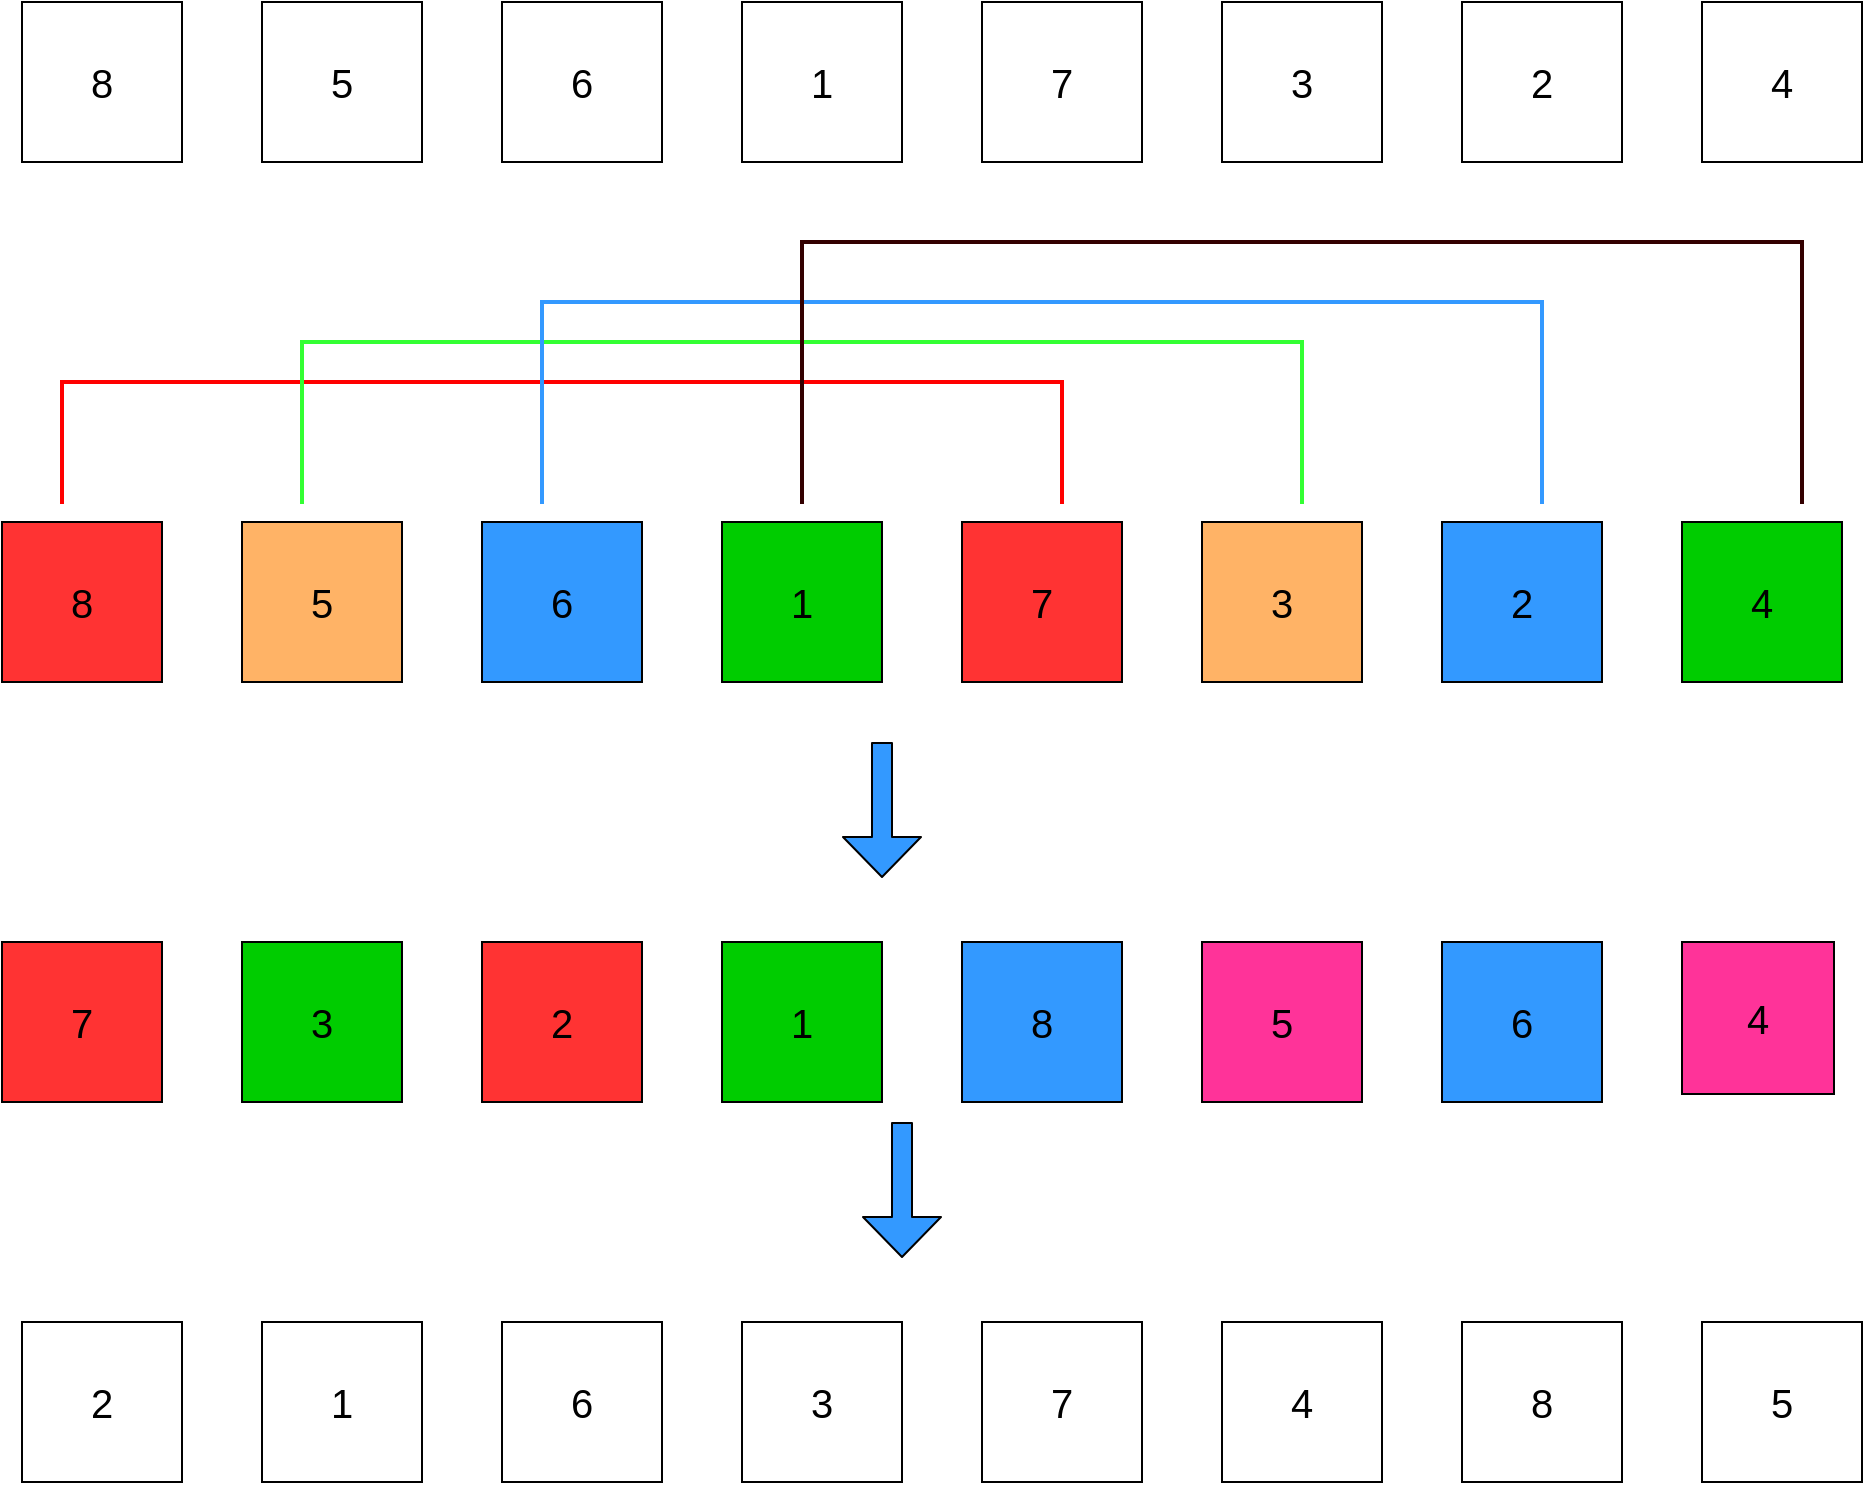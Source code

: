 <mxfile version="14.3.0" type="device"><diagram id="oKs8b1fvJ8eKD7lb-yG4" name="希尔排序"><mxGraphModel dx="1327" dy="762" grid="1" gridSize="10" guides="1" tooltips="1" connect="1" arrows="1" fold="1" page="1" pageScale="1" pageWidth="827" pageHeight="1169" math="0" shadow="0"><root><mxCell id="0"/><mxCell id="1" parent="0"/><mxCell id="gDcSpww4dUMfSAVSlQH3-27" value="8" style="whiteSpace=wrap;html=1;aspect=fixed;fontSize=20;" parent="1" vertex="1"><mxGeometry x="80" y="44" width="80" height="80" as="geometry"/></mxCell><mxCell id="gDcSpww4dUMfSAVSlQH3-28" value="5" style="whiteSpace=wrap;html=1;aspect=fixed;fontSize=20;" parent="1" vertex="1"><mxGeometry x="200" y="44" width="80" height="80" as="geometry"/></mxCell><mxCell id="gDcSpww4dUMfSAVSlQH3-29" value="6" style="whiteSpace=wrap;html=1;aspect=fixed;fontSize=20;" parent="1" vertex="1"><mxGeometry x="320" y="44" width="80" height="80" as="geometry"/></mxCell><mxCell id="gDcSpww4dUMfSAVSlQH3-30" value="1" style="whiteSpace=wrap;html=1;aspect=fixed;fontSize=20;" parent="1" vertex="1"><mxGeometry x="440" y="44" width="80" height="80" as="geometry"/></mxCell><mxCell id="gDcSpww4dUMfSAVSlQH3-31" value="7" style="whiteSpace=wrap;html=1;aspect=fixed;fontSize=20;" parent="1" vertex="1"><mxGeometry x="560" y="44" width="80" height="80" as="geometry"/></mxCell><mxCell id="gDcSpww4dUMfSAVSlQH3-32" value="3" style="whiteSpace=wrap;html=1;aspect=fixed;fontSize=20;" parent="1" vertex="1"><mxGeometry x="680" y="44" width="80" height="80" as="geometry"/></mxCell><mxCell id="gDcSpww4dUMfSAVSlQH3-33" value="2" style="whiteSpace=wrap;html=1;aspect=fixed;fontSize=20;" parent="1" vertex="1"><mxGeometry x="800" y="44" width="80" height="80" as="geometry"/></mxCell><mxCell id="gDcSpww4dUMfSAVSlQH3-34" value="4" style="whiteSpace=wrap;html=1;aspect=fixed;fontSize=20;" parent="1" vertex="1"><mxGeometry x="920" y="44" width="80" height="80" as="geometry"/></mxCell><mxCell id="gDcSpww4dUMfSAVSlQH3-35" value="8" style="whiteSpace=wrap;html=1;aspect=fixed;fontSize=20;fillColor=#FF3333;" parent="1" vertex="1"><mxGeometry x="70" y="304" width="80" height="80" as="geometry"/></mxCell><mxCell id="gDcSpww4dUMfSAVSlQH3-36" value="5" style="whiteSpace=wrap;html=1;aspect=fixed;fontSize=20;fillColor=#FFB366;" parent="1" vertex="1"><mxGeometry x="190" y="304" width="80" height="80" as="geometry"/></mxCell><mxCell id="gDcSpww4dUMfSAVSlQH3-37" value="6" style="whiteSpace=wrap;html=1;aspect=fixed;fontSize=20;fillColor=#3399FF;" parent="1" vertex="1"><mxGeometry x="310" y="304" width="80" height="80" as="geometry"/></mxCell><mxCell id="gDcSpww4dUMfSAVSlQH3-38" value="1" style="whiteSpace=wrap;html=1;aspect=fixed;fontSize=20;fillColor=#00CC00;" parent="1" vertex="1"><mxGeometry x="430" y="304" width="80" height="80" as="geometry"/></mxCell><mxCell id="gDcSpww4dUMfSAVSlQH3-39" value="7" style="whiteSpace=wrap;html=1;aspect=fixed;fontSize=20;fillColor=#FF3333;" parent="1" vertex="1"><mxGeometry x="550" y="304" width="80" height="80" as="geometry"/></mxCell><mxCell id="gDcSpww4dUMfSAVSlQH3-40" value="3" style="whiteSpace=wrap;html=1;aspect=fixed;fontSize=20;fillColor=#FFB366;" parent="1" vertex="1"><mxGeometry x="670" y="304" width="80" height="80" as="geometry"/></mxCell><mxCell id="gDcSpww4dUMfSAVSlQH3-41" value="2" style="whiteSpace=wrap;html=1;aspect=fixed;fontSize=20;fillColor=#3399FF;" parent="1" vertex="1"><mxGeometry x="790" y="304" width="80" height="80" as="geometry"/></mxCell><mxCell id="gDcSpww4dUMfSAVSlQH3-42" value="4" style="whiteSpace=wrap;html=1;aspect=fixed;fontSize=20;fillColor=#00CC00;" parent="1" vertex="1"><mxGeometry x="910" y="304" width="80" height="80" as="geometry"/></mxCell><mxCell id="gDcSpww4dUMfSAVSlQH3-46" value="" style="shape=partialRectangle;whiteSpace=wrap;html=1;bottom=1;right=1;left=1;top=0;fillColor=none;routingCenterX=-0.5;fontSize=20;direction=west;fontColor=#FF0000;strokeColor=#FF0000;strokeWidth=2;" parent="1" vertex="1"><mxGeometry x="100" y="234" width="500" height="60" as="geometry"/></mxCell><mxCell id="gDcSpww4dUMfSAVSlQH3-47" value="" style="shape=partialRectangle;whiteSpace=wrap;html=1;bottom=1;right=1;left=1;top=0;fillColor=none;routingCenterX=-0.5;fontSize=20;direction=west;fontColor=#FF0000;strokeWidth=2;strokeColor=#33FF33;" parent="1" vertex="1"><mxGeometry x="220" y="214" width="500" height="80" as="geometry"/></mxCell><mxCell id="gDcSpww4dUMfSAVSlQH3-48" value="" style="shape=partialRectangle;whiteSpace=wrap;html=1;bottom=1;right=1;left=1;top=0;fillColor=none;routingCenterX=-0.5;fontSize=20;direction=west;fontColor=#FF0000;strokeWidth=2;strokeColor=#3399FF;" parent="1" vertex="1"><mxGeometry x="340" y="194" width="500" height="100" as="geometry"/></mxCell><mxCell id="gDcSpww4dUMfSAVSlQH3-50" value="" style="shape=partialRectangle;whiteSpace=wrap;html=1;bottom=1;right=1;left=1;top=0;fillColor=none;routingCenterX=-0.5;fontSize=20;direction=west;fontColor=#FF0000;strokeWidth=2;strokeColor=#330000;" parent="1" vertex="1"><mxGeometry x="470" y="164" width="500" height="130" as="geometry"/></mxCell><mxCell id="gDcSpww4dUMfSAVSlQH3-51" value="7" style="whiteSpace=wrap;html=1;aspect=fixed;fontSize=20;fillColor=#FF3333;" parent="1" vertex="1"><mxGeometry x="70" y="514" width="80" height="80" as="geometry"/></mxCell><mxCell id="gDcSpww4dUMfSAVSlQH3-52" value="3" style="whiteSpace=wrap;html=1;aspect=fixed;fontSize=20;fillColor=#00CC00;" parent="1" vertex="1"><mxGeometry x="190" y="514" width="80" height="80" as="geometry"/></mxCell><mxCell id="gDcSpww4dUMfSAVSlQH3-53" value="2" style="whiteSpace=wrap;html=1;aspect=fixed;fontSize=20;fillColor=#FF3333;" parent="1" vertex="1"><mxGeometry x="310" y="514" width="80" height="80" as="geometry"/></mxCell><mxCell id="gDcSpww4dUMfSAVSlQH3-54" value="1" style="whiteSpace=wrap;html=1;aspect=fixed;fontSize=20;fillColor=#00CC00;" parent="1" vertex="1"><mxGeometry x="430" y="514" width="80" height="80" as="geometry"/></mxCell><mxCell id="gDcSpww4dUMfSAVSlQH3-55" value="8" style="whiteSpace=wrap;html=1;aspect=fixed;fontSize=20;fillColor=#3399FF;" parent="1" vertex="1"><mxGeometry x="550" y="514" width="80" height="80" as="geometry"/></mxCell><mxCell id="gDcSpww4dUMfSAVSlQH3-56" value="5" style="whiteSpace=wrap;html=1;aspect=fixed;fontSize=20;fillColor=#FF3399;" parent="1" vertex="1"><mxGeometry x="670" y="514" width="80" height="80" as="geometry"/></mxCell><mxCell id="gDcSpww4dUMfSAVSlQH3-57" value="6" style="whiteSpace=wrap;html=1;aspect=fixed;fontSize=20;fillColor=#3399FF;" parent="1" vertex="1"><mxGeometry x="790" y="514" width="80" height="80" as="geometry"/></mxCell><mxCell id="gDcSpww4dUMfSAVSlQH3-58" value="4" style="whiteSpace=wrap;html=1;aspect=fixed;fontSize=20;fillColor=#FF3399;" parent="1" vertex="1"><mxGeometry x="910" y="514" width="76" height="76" as="geometry"/></mxCell><mxCell id="gDcSpww4dUMfSAVSlQH3-63" value="" style="shape=flexArrow;endArrow=classic;html=1;fontSize=20;fontColor=#FF0000;endWidth=28;endSize=6.33;fillColor=#3399FF;" parent="1" edge="1"><mxGeometry width="50" height="50" relative="1" as="geometry"><mxPoint x="510" y="414" as="sourcePoint"/><mxPoint x="510" y="482" as="targetPoint"/></mxGeometry></mxCell><mxCell id="gDcSpww4dUMfSAVSlQH3-64" value="2" style="whiteSpace=wrap;html=1;aspect=fixed;fontSize=20;" parent="1" vertex="1"><mxGeometry x="80" y="704" width="80" height="80" as="geometry"/></mxCell><mxCell id="gDcSpww4dUMfSAVSlQH3-65" value="1" style="whiteSpace=wrap;html=1;aspect=fixed;fontSize=20;" parent="1" vertex="1"><mxGeometry x="200" y="704" width="80" height="80" as="geometry"/></mxCell><mxCell id="gDcSpww4dUMfSAVSlQH3-66" value="6" style="whiteSpace=wrap;html=1;aspect=fixed;fontSize=20;" parent="1" vertex="1"><mxGeometry x="320" y="704" width="80" height="80" as="geometry"/></mxCell><mxCell id="gDcSpww4dUMfSAVSlQH3-67" value="3" style="whiteSpace=wrap;html=1;aspect=fixed;fontSize=20;" parent="1" vertex="1"><mxGeometry x="440" y="704" width="80" height="80" as="geometry"/></mxCell><mxCell id="gDcSpww4dUMfSAVSlQH3-68" value="7" style="whiteSpace=wrap;html=1;aspect=fixed;fontSize=20;" parent="1" vertex="1"><mxGeometry x="560" y="704" width="80" height="80" as="geometry"/></mxCell><mxCell id="gDcSpww4dUMfSAVSlQH3-69" value="4" style="whiteSpace=wrap;html=1;aspect=fixed;fontSize=20;" parent="1" vertex="1"><mxGeometry x="680" y="704" width="80" height="80" as="geometry"/></mxCell><mxCell id="gDcSpww4dUMfSAVSlQH3-70" value="8" style="whiteSpace=wrap;html=1;aspect=fixed;fontSize=20;" parent="1" vertex="1"><mxGeometry x="800" y="704" width="80" height="80" as="geometry"/></mxCell><mxCell id="gDcSpww4dUMfSAVSlQH3-71" value="5" style="whiteSpace=wrap;html=1;aspect=fixed;fontSize=20;" parent="1" vertex="1"><mxGeometry x="920" y="704" width="80" height="80" as="geometry"/></mxCell><mxCell id="gDcSpww4dUMfSAVSlQH3-72" value="" style="shape=flexArrow;endArrow=classic;html=1;fontSize=20;fontColor=#FF0000;endWidth=28;endSize=6.33;fillColor=#3399FF;" parent="1" edge="1"><mxGeometry width="50" height="50" relative="1" as="geometry"><mxPoint x="520" y="604" as="sourcePoint"/><mxPoint x="520" y="672" as="targetPoint"/></mxGeometry></mxCell><mxCell id="aPGMfoA-0DLKvlN1DwI0-1" value="5" style="whiteSpace=wrap;html=1;aspect=fixed;fontSize=20;fillColor=#FFB366;" vertex="1" parent="1"><mxGeometry x="190" y="304" width="80" height="80" as="geometry"/></mxCell></root></mxGraphModel></diagram></mxfile>